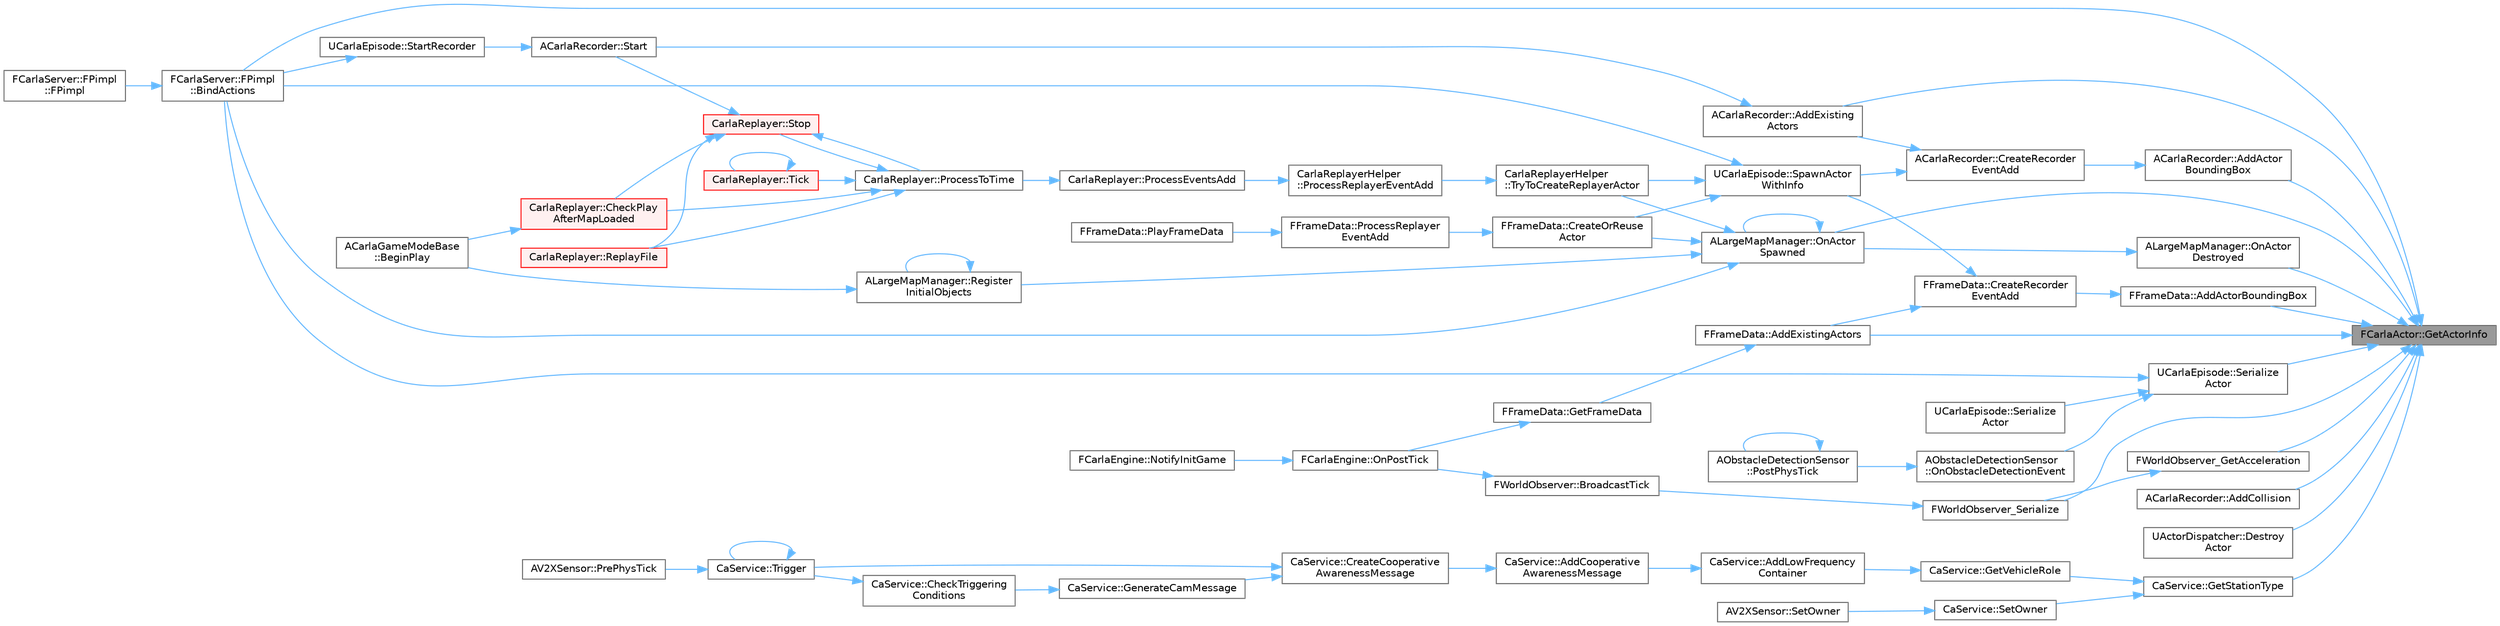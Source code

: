 digraph "FCarlaActor::GetActorInfo"
{
 // INTERACTIVE_SVG=YES
 // LATEX_PDF_SIZE
  bgcolor="transparent";
  edge [fontname=Helvetica,fontsize=10,labelfontname=Helvetica,labelfontsize=10];
  node [fontname=Helvetica,fontsize=10,shape=box,height=0.2,width=0.4];
  rankdir="RL";
  Node1 [id="Node000001",label="FCarlaActor::GetActorInfo",height=0.2,width=0.4,color="gray40", fillcolor="grey60", style="filled", fontcolor="black",tooltip=" "];
  Node1 -> Node2 [id="edge1_Node000001_Node000002",dir="back",color="steelblue1",style="solid",tooltip=" "];
  Node2 [id="Node000002",label="ACarlaRecorder::AddActor\lBoundingBox",height=0.2,width=0.4,color="grey40", fillcolor="white", style="filled",URL="$dd/db9/classACarlaRecorder.html#a3cd13249c0427d5c5e0c93cedf4bbf02",tooltip=" "];
  Node2 -> Node3 [id="edge2_Node000002_Node000003",dir="back",color="steelblue1",style="solid",tooltip=" "];
  Node3 [id="Node000003",label="ACarlaRecorder::CreateRecorder\lEventAdd",height=0.2,width=0.4,color="grey40", fillcolor="white", style="filled",URL="$dd/db9/classACarlaRecorder.html#acdf4f82056d66973371c281304a3a154",tooltip=" "];
  Node3 -> Node4 [id="edge3_Node000003_Node000004",dir="back",color="steelblue1",style="solid",tooltip=" "];
  Node4 [id="Node000004",label="ACarlaRecorder::AddExisting\lActors",height=0.2,width=0.4,color="grey40", fillcolor="white", style="filled",URL="$dd/db9/classACarlaRecorder.html#a820569404a522e28f6c4d3d638712214",tooltip=" "];
  Node4 -> Node5 [id="edge4_Node000004_Node000005",dir="back",color="steelblue1",style="solid",tooltip=" "];
  Node5 [id="Node000005",label="ACarlaRecorder::Start",height=0.2,width=0.4,color="grey40", fillcolor="white", style="filled",URL="$dd/db9/classACarlaRecorder.html#aba719596bd56c72a39f902f6e9a5d290",tooltip=" "];
  Node5 -> Node6 [id="edge5_Node000005_Node000006",dir="back",color="steelblue1",style="solid",tooltip=" "];
  Node6 [id="Node000006",label="UCarlaEpisode::StartRecorder",height=0.2,width=0.4,color="grey40", fillcolor="white", style="filled",URL="$dc/d84/classUCarlaEpisode.html#a1059ce6d102804115b3243de46d46bec",tooltip=" "];
  Node6 -> Node7 [id="edge6_Node000006_Node000007",dir="back",color="steelblue1",style="solid",tooltip=" "];
  Node7 [id="Node000007",label="FCarlaServer::FPimpl\l::BindActions",height=0.2,width=0.4,color="grey40", fillcolor="white", style="filled",URL="$d7/d97/classFCarlaServer_1_1FPimpl.html#a675a6b572112a21e8bc011dddfd0de86",tooltip=" "];
  Node7 -> Node8 [id="edge7_Node000007_Node000008",dir="back",color="steelblue1",style="solid",tooltip=" "];
  Node8 [id="Node000008",label="FCarlaServer::FPimpl\l::FPimpl",height=0.2,width=0.4,color="grey40", fillcolor="white", style="filled",URL="$d7/d97/classFCarlaServer_1_1FPimpl.html#ab9ff29fc81bd2f9a14677941c7f7b62d",tooltip=" "];
  Node3 -> Node9 [id="edge8_Node000003_Node000009",dir="back",color="steelblue1",style="solid",tooltip=" "];
  Node9 [id="Node000009",label="UCarlaEpisode::SpawnActor\lWithInfo",height=0.2,width=0.4,color="grey40", fillcolor="white", style="filled",URL="$dc/d84/classUCarlaEpisode.html#a84b234957cb3f3f24d3780d420410068",tooltip="Spawns an actor based on ActorDescription at Transform."];
  Node9 -> Node7 [id="edge9_Node000009_Node000007",dir="back",color="steelblue1",style="solid",tooltip=" "];
  Node9 -> Node10 [id="edge10_Node000009_Node000010",dir="back",color="steelblue1",style="solid",tooltip=" "];
  Node10 [id="Node000010",label="FFrameData::CreateOrReuse\lActor",height=0.2,width=0.4,color="grey40", fillcolor="white", style="filled",URL="$de/db4/classFFrameData.html#a1a36eaa480c6a680c42ad3a4af5452e9",tooltip=" "];
  Node10 -> Node11 [id="edge11_Node000010_Node000011",dir="back",color="steelblue1",style="solid",tooltip=" "];
  Node11 [id="Node000011",label="FFrameData::ProcessReplayer\lEventAdd",height=0.2,width=0.4,color="grey40", fillcolor="white", style="filled",URL="$de/db4/classFFrameData.html#acb9dd2fef7b2779243ef04116465155d",tooltip=" "];
  Node11 -> Node12 [id="edge12_Node000011_Node000012",dir="back",color="steelblue1",style="solid",tooltip=" "];
  Node12 [id="Node000012",label="FFrameData::PlayFrameData",height=0.2,width=0.4,color="grey40", fillcolor="white", style="filled",URL="$de/db4/classFFrameData.html#aa23cccda1659af6f10264e73a73c1e27",tooltip=" "];
  Node9 -> Node13 [id="edge13_Node000009_Node000013",dir="back",color="steelblue1",style="solid",tooltip=" "];
  Node13 [id="Node000013",label="CarlaReplayerHelper\l::TryToCreateReplayerActor",height=0.2,width=0.4,color="grey40", fillcolor="white", style="filled",URL="$d8/d27/classCarlaReplayerHelper.html#a12b09e8ccf752714a3114f9858c274e7",tooltip=" "];
  Node13 -> Node14 [id="edge14_Node000013_Node000014",dir="back",color="steelblue1",style="solid",tooltip=" "];
  Node14 [id="Node000014",label="CarlaReplayerHelper\l::ProcessReplayerEventAdd",height=0.2,width=0.4,color="grey40", fillcolor="white", style="filled",URL="$d8/d27/classCarlaReplayerHelper.html#ad2578fb20f971e6e27bd1895d8884e6d",tooltip=" "];
  Node14 -> Node15 [id="edge15_Node000014_Node000015",dir="back",color="steelblue1",style="solid",tooltip=" "];
  Node15 [id="Node000015",label="CarlaReplayer::ProcessEventsAdd",height=0.2,width=0.4,color="grey40", fillcolor="white", style="filled",URL="$dc/dc6/classCarlaReplayer.html#a929a7a4c79086339485caba9f6562c8e",tooltip=" "];
  Node15 -> Node16 [id="edge16_Node000015_Node000016",dir="back",color="steelblue1",style="solid",tooltip=" "];
  Node16 [id="Node000016",label="CarlaReplayer::ProcessToTime",height=0.2,width=0.4,color="grey40", fillcolor="white", style="filled",URL="$dc/dc6/classCarlaReplayer.html#ae0a5643d88257bdceb9e12d5c33194cb",tooltip=" "];
  Node16 -> Node17 [id="edge17_Node000016_Node000017",dir="back",color="steelblue1",style="solid",tooltip=" "];
  Node17 [id="Node000017",label="CarlaReplayer::CheckPlay\lAfterMapLoaded",height=0.2,width=0.4,color="red", fillcolor="#FFF0F0", style="filled",URL="$dc/dc6/classCarlaReplayer.html#ac70d3dbe1f79ffd25a695ec3bd2485e6",tooltip=" "];
  Node17 -> Node18 [id="edge18_Node000017_Node000018",dir="back",color="steelblue1",style="solid",tooltip=" "];
  Node18 [id="Node000018",label="ACarlaGameModeBase\l::BeginPlay",height=0.2,width=0.4,color="grey40", fillcolor="white", style="filled",URL="$db/de5/classACarlaGameModeBase.html#a3909b055b351f69d7ad1e39a42e72e3d",tooltip=" "];
  Node16 -> Node20 [id="edge19_Node000016_Node000020",dir="back",color="steelblue1",style="solid",tooltip=" "];
  Node20 [id="Node000020",label="CarlaReplayer::ReplayFile",height=0.2,width=0.4,color="red", fillcolor="#FFF0F0", style="filled",URL="$dc/dc6/classCarlaReplayer.html#a480fd94fedc2367d7f7f58f17f3cd5a4",tooltip=" "];
  Node16 -> Node22 [id="edge20_Node000016_Node000022",dir="back",color="steelblue1",style="solid",tooltip=" "];
  Node22 [id="Node000022",label="CarlaReplayer::Stop",height=0.2,width=0.4,color="red", fillcolor="#FFF0F0", style="filled",URL="$dc/dc6/classCarlaReplayer.html#af627917f2c95135fb11b59af4f65dbf7",tooltip=" "];
  Node22 -> Node17 [id="edge21_Node000022_Node000017",dir="back",color="steelblue1",style="solid",tooltip=" "];
  Node22 -> Node16 [id="edge22_Node000022_Node000016",dir="back",color="steelblue1",style="solid",tooltip=" "];
  Node22 -> Node20 [id="edge23_Node000022_Node000020",dir="back",color="steelblue1",style="solid",tooltip=" "];
  Node22 -> Node5 [id="edge24_Node000022_Node000005",dir="back",color="steelblue1",style="solid",tooltip=" "];
  Node16 -> Node27 [id="edge25_Node000016_Node000027",dir="back",color="steelblue1",style="solid",tooltip=" "];
  Node27 [id="Node000027",label="CarlaReplayer::Tick",height=0.2,width=0.4,color="red", fillcolor="#FFF0F0", style="filled",URL="$dc/dc6/classCarlaReplayer.html#a4aeceb13aaa5dfcbf3ee42d7582262a4",tooltip=" "];
  Node27 -> Node27 [id="edge26_Node000027_Node000027",dir="back",color="steelblue1",style="solid",tooltip=" "];
  Node1 -> Node29 [id="edge27_Node000001_Node000029",dir="back",color="steelblue1",style="solid",tooltip=" "];
  Node29 [id="Node000029",label="FFrameData::AddActorBoundingBox",height=0.2,width=0.4,color="grey40", fillcolor="white", style="filled",URL="$de/db4/classFFrameData.html#a2371ea81faf755f9ae6a34dcbc967e1a",tooltip=" "];
  Node29 -> Node30 [id="edge28_Node000029_Node000030",dir="back",color="steelblue1",style="solid",tooltip=" "];
  Node30 [id="Node000030",label="FFrameData::CreateRecorder\lEventAdd",height=0.2,width=0.4,color="grey40", fillcolor="white", style="filled",URL="$de/db4/classFFrameData.html#ac9ea347eb7ec4a3ff72a346849ecd0ba",tooltip=" "];
  Node30 -> Node31 [id="edge29_Node000030_Node000031",dir="back",color="steelblue1",style="solid",tooltip=" "];
  Node31 [id="Node000031",label="FFrameData::AddExistingActors",height=0.2,width=0.4,color="grey40", fillcolor="white", style="filled",URL="$de/db4/classFFrameData.html#a2f68334284edda61421273395e9bb325",tooltip=" "];
  Node31 -> Node32 [id="edge30_Node000031_Node000032",dir="back",color="steelblue1",style="solid",tooltip=" "];
  Node32 [id="Node000032",label="FFrameData::GetFrameData",height=0.2,width=0.4,color="grey40", fillcolor="white", style="filled",URL="$de/db4/classFFrameData.html#a13396099d7e1c32df563893f7d0b35be",tooltip=" "];
  Node32 -> Node33 [id="edge31_Node000032_Node000033",dir="back",color="steelblue1",style="solid",tooltip=" "];
  Node33 [id="Node000033",label="FCarlaEngine::OnPostTick",height=0.2,width=0.4,color="grey40", fillcolor="white", style="filled",URL="$dc/d49/classFCarlaEngine.html#aff440c7ba9d004e4c5b60125cc4d709b",tooltip=" "];
  Node33 -> Node34 [id="edge32_Node000033_Node000034",dir="back",color="steelblue1",style="solid",tooltip=" "];
  Node34 [id="Node000034",label="FCarlaEngine::NotifyInitGame",height=0.2,width=0.4,color="grey40", fillcolor="white", style="filled",URL="$dc/d49/classFCarlaEngine.html#ab8d13063cde985781237dd7da308227e",tooltip=" "];
  Node30 -> Node9 [id="edge33_Node000030_Node000009",dir="back",color="steelblue1",style="solid",tooltip=" "];
  Node1 -> Node35 [id="edge34_Node000001_Node000035",dir="back",color="steelblue1",style="solid",tooltip=" "];
  Node35 [id="Node000035",label="ACarlaRecorder::AddCollision",height=0.2,width=0.4,color="grey40", fillcolor="white", style="filled",URL="$dd/db9/classACarlaRecorder.html#a9841c0fd6fc07ed2f3a6e98808d50189",tooltip=" "];
  Node1 -> Node4 [id="edge35_Node000001_Node000004",dir="back",color="steelblue1",style="solid",tooltip=" "];
  Node1 -> Node31 [id="edge36_Node000001_Node000031",dir="back",color="steelblue1",style="solid",tooltip=" "];
  Node1 -> Node7 [id="edge37_Node000001_Node000007",dir="back",color="steelblue1",style="solid",tooltip=" "];
  Node1 -> Node36 [id="edge38_Node000001_Node000036",dir="back",color="steelblue1",style="solid",tooltip=" "];
  Node36 [id="Node000036",label="UActorDispatcher::Destroy\lActor",height=0.2,width=0.4,color="grey40", fillcolor="white", style="filled",URL="$d7/d90/classUActorDispatcher.html#a90615e6e8e472d1eb9c8795fd308e256",tooltip="Destroys an actor, properly removing it from the registry."];
  Node1 -> Node37 [id="edge39_Node000001_Node000037",dir="back",color="steelblue1",style="solid",tooltip=" "];
  Node37 [id="Node000037",label="FWorldObserver_GetAcceleration",height=0.2,width=0.4,color="grey40", fillcolor="white", style="filled",URL="$d9/de7/WorldObserver_8cpp.html#a793693c5aa1457a3613e3a46cc9d6e74",tooltip=" "];
  Node37 -> Node38 [id="edge40_Node000037_Node000038",dir="back",color="steelblue1",style="solid",tooltip=" "];
  Node38 [id="Node000038",label="FWorldObserver_Serialize",height=0.2,width=0.4,color="grey40", fillcolor="white", style="filled",URL="$d9/de7/WorldObserver_8cpp.html#a55e677eb5bd393082eef8383920b2fde",tooltip=" "];
  Node38 -> Node39 [id="edge41_Node000038_Node000039",dir="back",color="steelblue1",style="solid",tooltip=" "];
  Node39 [id="Node000039",label="FWorldObserver::BroadcastTick",height=0.2,width=0.4,color="grey40", fillcolor="white", style="filled",URL="$da/d9b/classFWorldObserver.html#ad866b204499b7d2252661e39bcff1811",tooltip="Send a message to every connected client with the info about the given Episode."];
  Node39 -> Node33 [id="edge42_Node000039_Node000033",dir="back",color="steelblue1",style="solid",tooltip=" "];
  Node1 -> Node38 [id="edge43_Node000001_Node000038",dir="back",color="steelblue1",style="solid",tooltip=" "];
  Node1 -> Node40 [id="edge44_Node000001_Node000040",dir="back",color="steelblue1",style="solid",tooltip=" "];
  Node40 [id="Node000040",label="CaService::GetStationType",height=0.2,width=0.4,color="grey40", fillcolor="white", style="filled",URL="$dc/d72/classCaService.html#a7105f7ab694ddaea0197a56de24b73b3",tooltip=" "];
  Node40 -> Node41 [id="edge45_Node000040_Node000041",dir="back",color="steelblue1",style="solid",tooltip=" "];
  Node41 [id="Node000041",label="CaService::GetVehicleRole",height=0.2,width=0.4,color="grey40", fillcolor="white", style="filled",URL="$dc/d72/classCaService.html#ac397149ba82d955896c5ea232b08a572",tooltip=" "];
  Node41 -> Node42 [id="edge46_Node000041_Node000042",dir="back",color="steelblue1",style="solid",tooltip=" "];
  Node42 [id="Node000042",label="CaService::AddLowFrequency\lContainer",height=0.2,width=0.4,color="grey40", fillcolor="white", style="filled",URL="$dc/d72/classCaService.html#aa68ab6668f5f288ec1eced088465fb75",tooltip=" "];
  Node42 -> Node43 [id="edge47_Node000042_Node000043",dir="back",color="steelblue1",style="solid",tooltip=" "];
  Node43 [id="Node000043",label="CaService::AddCooperative\lAwarenessMessage",height=0.2,width=0.4,color="grey40", fillcolor="white", style="filled",URL="$dc/d72/classCaService.html#af78a02cbfa27133b4682c7f99c3ed09e",tooltip=" "];
  Node43 -> Node44 [id="edge48_Node000043_Node000044",dir="back",color="steelblue1",style="solid",tooltip=" "];
  Node44 [id="Node000044",label="CaService::CreateCooperative\lAwarenessMessage",height=0.2,width=0.4,color="grey40", fillcolor="white", style="filled",URL="$dc/d72/classCaService.html#aeed10735fdfabc90def5dc5459636d57",tooltip=" "];
  Node44 -> Node45 [id="edge49_Node000044_Node000045",dir="back",color="steelblue1",style="solid",tooltip=" "];
  Node45 [id="Node000045",label="CaService::GenerateCamMessage",height=0.2,width=0.4,color="grey40", fillcolor="white", style="filled",URL="$dc/d72/classCaService.html#ac516ff7495bc32f142607fa3c18feb3e",tooltip=" "];
  Node45 -> Node46 [id="edge50_Node000045_Node000046",dir="back",color="steelblue1",style="solid",tooltip=" "];
  Node46 [id="Node000046",label="CaService::CheckTriggering\lConditions",height=0.2,width=0.4,color="grey40", fillcolor="white", style="filled",URL="$dc/d72/classCaService.html#af0c9631cf58c85f850d00d94180432c0",tooltip=" "];
  Node46 -> Node47 [id="edge51_Node000046_Node000047",dir="back",color="steelblue1",style="solid",tooltip=" "];
  Node47 [id="Node000047",label="CaService::Trigger",height=0.2,width=0.4,color="grey40", fillcolor="white", style="filled",URL="$dc/d72/classCaService.html#a3abeb3a2b3ed63c68a902475f3909b51",tooltip=" "];
  Node47 -> Node48 [id="edge52_Node000047_Node000048",dir="back",color="steelblue1",style="solid",tooltip=" "];
  Node48 [id="Node000048",label="AV2XSensor::PrePhysTick",height=0.2,width=0.4,color="grey40", fillcolor="white", style="filled",URL="$d3/dd4/classAV2XSensor.html#a48e67673a93165d20a70c95c44d9bb5b",tooltip=" "];
  Node47 -> Node47 [id="edge53_Node000047_Node000047",dir="back",color="steelblue1",style="solid",tooltip=" "];
  Node44 -> Node47 [id="edge54_Node000044_Node000047",dir="back",color="steelblue1",style="solid",tooltip=" "];
  Node40 -> Node49 [id="edge55_Node000040_Node000049",dir="back",color="steelblue1",style="solid",tooltip=" "];
  Node49 [id="Node000049",label="CaService::SetOwner",height=0.2,width=0.4,color="grey40", fillcolor="white", style="filled",URL="$dc/d72/classCaService.html#a39ee849e0fefea467ca92bc71f5fe392",tooltip=" "];
  Node49 -> Node50 [id="edge56_Node000049_Node000050",dir="back",color="steelblue1",style="solid",tooltip=" "];
  Node50 [id="Node000050",label="AV2XSensor::SetOwner",height=0.2,width=0.4,color="grey40", fillcolor="white", style="filled",URL="$d3/dd4/classAV2XSensor.html#abd5c6417564756ef510da38fdab63738",tooltip=" "];
  Node1 -> Node51 [id="edge57_Node000001_Node000051",dir="back",color="steelblue1",style="solid",tooltip=" "];
  Node51 [id="Node000051",label="ALargeMapManager::OnActor\lDestroyed",height=0.2,width=0.4,color="grey40", fillcolor="white", style="filled",URL="$d9/d4b/classALargeMapManager.html#a545b402731ad2e1bb7e5ee16a8ce8cbf",tooltip=" "];
  Node51 -> Node52 [id="edge58_Node000051_Node000052",dir="back",color="steelblue1",style="solid",tooltip=" "];
  Node52 [id="Node000052",label="ALargeMapManager::OnActor\lSpawned",height=0.2,width=0.4,color="grey40", fillcolor="white", style="filled",URL="$d9/d4b/classALargeMapManager.html#a4db8db5e5de04f87f71b1fd36d9b6735",tooltip=" "];
  Node52 -> Node7 [id="edge59_Node000052_Node000007",dir="back",color="steelblue1",style="solid",tooltip=" "];
  Node52 -> Node10 [id="edge60_Node000052_Node000010",dir="back",color="steelblue1",style="solid",tooltip=" "];
  Node52 -> Node52 [id="edge61_Node000052_Node000052",dir="back",color="steelblue1",style="solid",tooltip=" "];
  Node52 -> Node53 [id="edge62_Node000052_Node000053",dir="back",color="steelblue1",style="solid",tooltip=" "];
  Node53 [id="Node000053",label="ALargeMapManager::Register\lInitialObjects",height=0.2,width=0.4,color="grey40", fillcolor="white", style="filled",URL="$d9/d4b/classALargeMapManager.html#a0cb42207dd6d375bd65bdafe6ae9e9f9",tooltip=" "];
  Node53 -> Node18 [id="edge63_Node000053_Node000018",dir="back",color="steelblue1",style="solid",tooltip=" "];
  Node53 -> Node53 [id="edge64_Node000053_Node000053",dir="back",color="steelblue1",style="solid",tooltip=" "];
  Node52 -> Node13 [id="edge65_Node000052_Node000013",dir="back",color="steelblue1",style="solid",tooltip=" "];
  Node1 -> Node52 [id="edge66_Node000001_Node000052",dir="back",color="steelblue1",style="solid",tooltip=" "];
  Node1 -> Node54 [id="edge67_Node000001_Node000054",dir="back",color="steelblue1",style="solid",tooltip=" "];
  Node54 [id="Node000054",label="UCarlaEpisode::Serialize\lActor",height=0.2,width=0.4,color="grey40", fillcolor="white", style="filled",URL="$dc/d84/classUCarlaEpisode.html#a16930a678420a1e83d8c136ccbf2e40d",tooltip="Create a serializable object describing the actor."];
  Node54 -> Node7 [id="edge68_Node000054_Node000007",dir="back",color="steelblue1",style="solid",tooltip=" "];
  Node54 -> Node55 [id="edge69_Node000054_Node000055",dir="back",color="steelblue1",style="solid",tooltip=" "];
  Node55 [id="Node000055",label="AObstacleDetectionSensor\l::OnObstacleDetectionEvent",height=0.2,width=0.4,color="grey40", fillcolor="white", style="filled",URL="$d3/d93/classAObstacleDetectionSensor.html#a86daabb07d1a82d74be5ec006b1c20f4",tooltip=" "];
  Node55 -> Node56 [id="edge70_Node000055_Node000056",dir="back",color="steelblue1",style="solid",tooltip=" "];
  Node56 [id="Node000056",label="AObstacleDetectionSensor\l::PostPhysTick",height=0.2,width=0.4,color="grey40", fillcolor="white", style="filled",URL="$d3/d93/classAObstacleDetectionSensor.html#ab978d30f92a01a9f29c8d54947380f25",tooltip=" "];
  Node56 -> Node56 [id="edge71_Node000056_Node000056",dir="back",color="steelblue1",style="solid",tooltip=" "];
  Node54 -> Node57 [id="edge72_Node000054_Node000057",dir="back",color="steelblue1",style="solid",tooltip=" "];
  Node57 [id="Node000057",label="UCarlaEpisode::Serialize\lActor",height=0.2,width=0.4,color="grey40", fillcolor="white", style="filled",URL="$dc/d84/classUCarlaEpisode.html#aca980479601c1b238b3aea865562e42a",tooltip="Create a serializable object describing the actor."];
}
